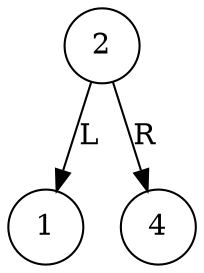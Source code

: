 digraph G{
node [shape=circle];
"2409169820240"[label="2"];
"2409171486560"[label="1"];
"2409171486672"[label="4"];
"2409169820240" -> "2409171486560" [label = "L"];
"2409169820240" -> "2409171486672" [label = "R"];
}

